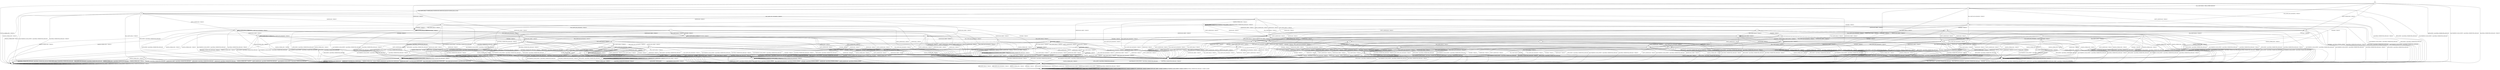 digraph g {

	s0 [shape="circle" label="s0"];
	s1 [shape="circle" label="s1"];
	s2 [shape="circle" label="s2"];
	s3 [shape="circle" label="s3"];
	s4 [shape="circle" label="s4"];
	s5 [shape="circle" label="s5"];
	s6 [shape="circle" label="s6"];
	s7 [shape="circle" label="s7"];
	s8 [shape="circle" label="s8"];
	s9 [shape="circle" label="s9"];
	s10 [shape="circle" label="s10"];
	s11 [shape="circle" label="s11"];
	s12 [shape="circle" label="s12"];
	s13 [shape="circle" label="s13"];
	s14 [shape="circle" label="s14"];
	s15 [shape="circle" label="s15"];
	s16 [shape="circle" label="s16"];
	s17 [shape="circle" label="s17"];
	s18 [shape="circle" label="s18"];
	s19 [shape="circle" label="s19"];
	s20 [shape="circle" label="s20"];
	s21 [shape="circle" label="s21"];
	s22 [shape="circle" label="s22"];
	s23 [shape="circle" label="s23"];
	s24 [shape="circle" label="s24"];
	s25 [shape="circle" label="s25"];
	s26 [shape="circle" label="s26"];
	s27 [shape="circle" label="s27"];
	s28 [shape="circle" label="s28"];
	s29 [shape="circle" label="s29"];
	s30 [shape="circle" label="s30"];
	s31 [shape="circle" label="s31"];
	s32 [shape="circle" label="s32"];
	s33 [shape="circle" label="s33"];
	s34 [shape="circle" label="s34"];
	s35 [shape="circle" label="s35"];
	s36 [shape="circle" label="s36"];
	s37 [shape="circle" label="s37"];
	s38 [shape="circle" label="s38"];
	s39 [shape="circle" label="s39"];
	s40 [shape="circle" label="s40"];
	s41 [shape="circle" label="s41"];
	s42 [shape="circle" label="s42"];
	s43 [shape="circle" label="s43"];
	s44 [shape="circle" label="s44"];
	s45 [shape="circle" label="s45"];
	s46 [shape="circle" label="s46"];
	s47 [shape="circle" label="s47"];
	s48 [shape="circle" label="s48"];
	s49 [shape="circle" label="s49"];
	s50 [shape="circle" label="s50"];
	s51 [shape="circle" label="s51"];
	s52 [shape="circle" label="s52"];
	s53 [shape="circle" label="s53"];
	s0 -> s3 [label="RSA_CLIENT_HELLO / HELLO_VERIFY_REQUEST"];
	s0 -> s1 [label="RSA_CLIENT_KEY_EXCHANGE / TIMEOUT"];
	s0 -> s9 [label="CHANGE_CIPHER_SPEC / TIMEOUT"];
	s0 -> s7 [label="FINISHED / TIMEOUT"];
	s0 -> s5 [label="APPLICATION / Alert(FATAL,UNEXPECTED_MESSAGE)"];
	s0 -> s8 [label="CERTIFICATE / TIMEOUT"];
	s0 -> s4 [label="EMPTY_CERTIFICATE / TIMEOUT"];
	s0 -> s7 [label="CERTIFICATE_VERIFY / TIMEOUT"];
	s0 -> s5 [label="Alert(WARNING,CLOSE_NOTIFY) / Alert(FATAL,UNEXPECTED_MESSAGE)"];
	s0 -> s5 [label="Alert(FATAL,UNEXPECTED_MESSAGE) / TIMEOUT"];
	s1 -> s25 [label="RSA_CLIENT_HELLO / TIMEOUT"];
	s1 -> s7 [label="RSA_CLIENT_KEY_EXCHANGE / TIMEOUT"];
	s1 -> s2 [label="CHANGE_CIPHER_SPEC / TIMEOUT"];
	s1 -> s41 [label="FINISHED / TIMEOUT"];
	s1 -> s5 [label="APPLICATION / Alert(FATAL,UNEXPECTED_MESSAGE)"];
	s1 -> s24 [label="CERTIFICATE / TIMEOUT"];
	s1 -> s24 [label="EMPTY_CERTIFICATE / TIMEOUT"];
	s1 -> s42 [label="CERTIFICATE_VERIFY / TIMEOUT"];
	s1 -> s5 [label="Alert(WARNING,CLOSE_NOTIFY) / Alert(FATAL,UNEXPECTED_MESSAGE)"];
	s1 -> s5 [label="Alert(FATAL,UNEXPECTED_MESSAGE) / TIMEOUT"];
	s2 -> s5 [label="RSA_CLIENT_HELLO / Alert(FATAL,UNEXPECTED_MESSAGE)"];
	s2 -> s5 [label="RSA_CLIENT_KEY_EXCHANGE / Alert(FATAL,UNEXPECTED_MESSAGE)"];
	s2 -> s9 [label="CHANGE_CIPHER_SPEC / TIMEOUT"];
	s2 -> s5 [label="FINISHED / Alert(FATAL,UNEXPECTED_MESSAGE)"];
	s2 -> s2 [label="APPLICATION / TIMEOUT"];
	s2 -> s5 [label="CERTIFICATE / Alert(FATAL,UNEXPECTED_MESSAGE)"];
	s2 -> s5 [label="EMPTY_CERTIFICATE / Alert(FATAL,UNEXPECTED_MESSAGE)"];
	s2 -> s5 [label="CERTIFICATE_VERIFY / Alert(FATAL,UNEXPECTED_MESSAGE)"];
	s2 -> s2 [label="Alert(WARNING,CLOSE_NOTIFY) / TIMEOUT"];
	s2 -> s2 [label="Alert(FATAL,UNEXPECTED_MESSAGE) / TIMEOUT"];
	s3 -> s10 [label="RSA_CLIENT_HELLO / SERVER_HELLO,CERTIFICATE,CERTIFICATE_REQUEST,SERVER_HELLO_DONE"];
	s3 -> s1 [label="RSA_CLIENT_KEY_EXCHANGE / TIMEOUT"];
	s3 -> s9 [label="CHANGE_CIPHER_SPEC / TIMEOUT"];
	s3 -> s7 [label="FINISHED / TIMEOUT"];
	s3 -> s5 [label="APPLICATION / Alert(FATAL,UNEXPECTED_MESSAGE)"];
	s3 -> s8 [label="CERTIFICATE / TIMEOUT"];
	s3 -> s4 [label="EMPTY_CERTIFICATE / TIMEOUT"];
	s3 -> s7 [label="CERTIFICATE_VERIFY / TIMEOUT"];
	s3 -> s5 [label="Alert(WARNING,CLOSE_NOTIFY) / Alert(FATAL,UNEXPECTED_MESSAGE)"];
	s3 -> s5 [label="Alert(FATAL,UNEXPECTED_MESSAGE) / TIMEOUT"];
	s4 -> s51 [label="RSA_CLIENT_HELLO / TIMEOUT"];
	s4 -> s24 [label="RSA_CLIENT_KEY_EXCHANGE / TIMEOUT"];
	s4 -> s2 [label="CHANGE_CIPHER_SPEC / TIMEOUT"];
	s4 -> s33 [label="FINISHED / TIMEOUT"];
	s4 -> s5 [label="APPLICATION / Alert(FATAL,UNEXPECTED_MESSAGE)"];
	s4 -> s7 [label="CERTIFICATE / TIMEOUT"];
	s4 -> s7 [label="EMPTY_CERTIFICATE / TIMEOUT"];
	s4 -> s27 [label="CERTIFICATE_VERIFY / TIMEOUT"];
	s4 -> s5 [label="Alert(WARNING,CLOSE_NOTIFY) / Alert(FATAL,UNEXPECTED_MESSAGE)"];
	s4 -> s5 [label="Alert(FATAL,UNEXPECTED_MESSAGE) / TIMEOUT"];
	s5 -> s6 [label="RSA_CLIENT_HELLO / TIMEOUT"];
	s5 -> s6 [label="RSA_CLIENT_KEY_EXCHANGE / TIMEOUT"];
	s5 -> s6 [label="CHANGE_CIPHER_SPEC / TIMEOUT"];
	s5 -> s6 [label="FINISHED / TIMEOUT"];
	s5 -> s6 [label="APPLICATION / TIMEOUT"];
	s5 -> s6 [label="CERTIFICATE / TIMEOUT"];
	s5 -> s6 [label="EMPTY_CERTIFICATE / TIMEOUT"];
	s5 -> s6 [label="CERTIFICATE_VERIFY / TIMEOUT"];
	s5 -> s6 [label="Alert(WARNING,CLOSE_NOTIFY) / TIMEOUT"];
	s5 -> s6 [label="Alert(FATAL,UNEXPECTED_MESSAGE) / TIMEOUT"];
	s6 -> s6 [label="RSA_CLIENT_HELLO / SOCKET_CLOSED"];
	s6 -> s6 [label="RSA_CLIENT_KEY_EXCHANGE / SOCKET_CLOSED"];
	s6 -> s6 [label="CHANGE_CIPHER_SPEC / SOCKET_CLOSED"];
	s6 -> s6 [label="FINISHED / SOCKET_CLOSED"];
	s6 -> s6 [label="APPLICATION / SOCKET_CLOSED"];
	s6 -> s6 [label="CERTIFICATE / SOCKET_CLOSED"];
	s6 -> s6 [label="EMPTY_CERTIFICATE / SOCKET_CLOSED"];
	s6 -> s6 [label="CERTIFICATE_VERIFY / SOCKET_CLOSED"];
	s6 -> s6 [label="Alert(WARNING,CLOSE_NOTIFY) / SOCKET_CLOSED"];
	s6 -> s6 [label="Alert(FATAL,UNEXPECTED_MESSAGE) / SOCKET_CLOSED"];
	s7 -> s7 [label="RSA_CLIENT_HELLO / TIMEOUT"];
	s7 -> s7 [label="RSA_CLIENT_KEY_EXCHANGE / TIMEOUT"];
	s7 -> s9 [label="CHANGE_CIPHER_SPEC / TIMEOUT"];
	s7 -> s7 [label="FINISHED / TIMEOUT"];
	s7 -> s5 [label="APPLICATION / Alert(FATAL,UNEXPECTED_MESSAGE)"];
	s7 -> s7 [label="CERTIFICATE / TIMEOUT"];
	s7 -> s7 [label="EMPTY_CERTIFICATE / TIMEOUT"];
	s7 -> s7 [label="CERTIFICATE_VERIFY / TIMEOUT"];
	s7 -> s5 [label="Alert(WARNING,CLOSE_NOTIFY) / Alert(FATAL,UNEXPECTED_MESSAGE)"];
	s7 -> s5 [label="Alert(FATAL,UNEXPECTED_MESSAGE) / TIMEOUT"];
	s8 -> s8 [label="RSA_CLIENT_HELLO / TIMEOUT"];
	s8 -> s23 [label="RSA_CLIENT_KEY_EXCHANGE / TIMEOUT"];
	s8 -> s9 [label="CHANGE_CIPHER_SPEC / TIMEOUT"];
	s8 -> s8 [label="FINISHED / TIMEOUT"];
	s8 -> s5 [label="APPLICATION / Alert(FATAL,UNEXPECTED_MESSAGE)"];
	s8 -> s7 [label="CERTIFICATE / TIMEOUT"];
	s8 -> s7 [label="EMPTY_CERTIFICATE / TIMEOUT"];
	s8 -> s27 [label="CERTIFICATE_VERIFY / TIMEOUT"];
	s8 -> s5 [label="Alert(WARNING,CLOSE_NOTIFY) / Alert(FATAL,UNEXPECTED_MESSAGE)"];
	s8 -> s5 [label="Alert(FATAL,UNEXPECTED_MESSAGE) / TIMEOUT"];
	s9 -> s9 [label="RSA_CLIENT_HELLO / TIMEOUT"];
	s9 -> s9 [label="RSA_CLIENT_KEY_EXCHANGE / TIMEOUT"];
	s9 -> s9 [label="CHANGE_CIPHER_SPEC / TIMEOUT"];
	s9 -> s9 [label="FINISHED / TIMEOUT"];
	s9 -> s9 [label="APPLICATION / TIMEOUT"];
	s9 -> s9 [label="CERTIFICATE / TIMEOUT"];
	s9 -> s9 [label="EMPTY_CERTIFICATE / TIMEOUT"];
	s9 -> s9 [label="CERTIFICATE_VERIFY / TIMEOUT"];
	s9 -> s9 [label="Alert(WARNING,CLOSE_NOTIFY) / TIMEOUT"];
	s9 -> s9 [label="Alert(FATAL,UNEXPECTED_MESSAGE) / TIMEOUT"];
	s10 -> s26 [label="RSA_CLIENT_HELLO / TIMEOUT"];
	s10 -> s12 [label="RSA_CLIENT_KEY_EXCHANGE / TIMEOUT"];
	s10 -> s9 [label="CHANGE_CIPHER_SPEC / TIMEOUT"];
	s10 -> s7 [label="FINISHED / TIMEOUT"];
	s10 -> s5 [label="APPLICATION / Alert(FATAL,UNEXPECTED_MESSAGE)"];
	s10 -> s17 [label="CERTIFICATE / TIMEOUT"];
	s10 -> s11 [label="EMPTY_CERTIFICATE / TIMEOUT"];
	s10 -> s7 [label="CERTIFICATE_VERIFY / TIMEOUT"];
	s10 -> s5 [label="Alert(WARNING,CLOSE_NOTIFY) / Alert(FATAL,UNEXPECTED_MESSAGE)"];
	s10 -> s5 [label="Alert(FATAL,UNEXPECTED_MESSAGE) / TIMEOUT"];
	s11 -> s11 [label="RSA_CLIENT_HELLO / TIMEOUT"];
	s11 -> s11 [label="RSA_CLIENT_KEY_EXCHANGE / TIMEOUT"];
	s11 -> s13 [label="CHANGE_CIPHER_SPEC / TIMEOUT"];
	s11 -> s35 [label="FINISHED / TIMEOUT"];
	s11 -> s5 [label="APPLICATION / Alert(FATAL,UNEXPECTED_MESSAGE)"];
	s11 -> s7 [label="CERTIFICATE / TIMEOUT"];
	s11 -> s7 [label="EMPTY_CERTIFICATE / TIMEOUT"];
	s11 -> s38 [label="CERTIFICATE_VERIFY / TIMEOUT"];
	s11 -> s5 [label="Alert(WARNING,CLOSE_NOTIFY) / Alert(FATAL,UNEXPECTED_MESSAGE)"];
	s11 -> s5 [label="Alert(FATAL,UNEXPECTED_MESSAGE) / TIMEOUT"];
	s12 -> s25 [label="RSA_CLIENT_HELLO / TIMEOUT"];
	s12 -> s7 [label="RSA_CLIENT_KEY_EXCHANGE / TIMEOUT"];
	s12 -> s16 [label="CHANGE_CIPHER_SPEC / TIMEOUT"];
	s12 -> s41 [label="FINISHED / TIMEOUT"];
	s12 -> s5 [label="APPLICATION / Alert(FATAL,UNEXPECTED_MESSAGE)"];
	s12 -> s24 [label="CERTIFICATE / TIMEOUT"];
	s12 -> s24 [label="EMPTY_CERTIFICATE / TIMEOUT"];
	s12 -> s14 [label="CERTIFICATE_VERIFY / TIMEOUT"];
	s12 -> s5 [label="Alert(WARNING,CLOSE_NOTIFY) / Alert(FATAL,UNEXPECTED_MESSAGE)"];
	s12 -> s5 [label="Alert(FATAL,UNEXPECTED_MESSAGE) / TIMEOUT"];
	s13 -> s5 [label="RSA_CLIENT_HELLO / Alert(FATAL,BAD_CERTIFICATE)"];
	s13 -> s5 [label="RSA_CLIENT_KEY_EXCHANGE / Alert(FATAL,BAD_CERTIFICATE)"];
	s13 -> s9 [label="CHANGE_CIPHER_SPEC / TIMEOUT"];
	s13 -> s5 [label="FINISHED / Alert(FATAL,BAD_CERTIFICATE)"];
	s13 -> s13 [label="APPLICATION / TIMEOUT"];
	s13 -> s5 [label="CERTIFICATE / Alert(FATAL,BAD_CERTIFICATE)"];
	s13 -> s5 [label="EMPTY_CERTIFICATE / Alert(FATAL,BAD_CERTIFICATE)"];
	s13 -> s5 [label="CERTIFICATE_VERIFY / Alert(FATAL,BAD_CERTIFICATE)"];
	s13 -> s13 [label="Alert(WARNING,CLOSE_NOTIFY) / TIMEOUT"];
	s13 -> s13 [label="Alert(FATAL,UNEXPECTED_MESSAGE) / TIMEOUT"];
	s14 -> s34 [label="RSA_CLIENT_HELLO / TIMEOUT"];
	s14 -> s7 [label="RSA_CLIENT_KEY_EXCHANGE / TIMEOUT"];
	s14 -> s15 [label="CHANGE_CIPHER_SPEC / TIMEOUT"];
	s14 -> s14 [label="FINISHED / TIMEOUT"];
	s14 -> s5 [label="APPLICATION / Alert(FATAL,UNEXPECTED_MESSAGE)"];
	s14 -> s36 [label="CERTIFICATE / TIMEOUT"];
	s14 -> s36 [label="EMPTY_CERTIFICATE / TIMEOUT"];
	s14 -> s7 [label="CERTIFICATE_VERIFY / TIMEOUT"];
	s14 -> s5 [label="Alert(WARNING,CLOSE_NOTIFY) / Alert(FATAL,UNEXPECTED_MESSAGE)"];
	s14 -> s5 [label="Alert(FATAL,UNEXPECTED_MESSAGE) / TIMEOUT"];
	s15 -> s5 [label="RSA_CLIENT_HELLO / Alert(FATAL,INTERNAL_ERROR)"];
	s15 -> s5 [label="RSA_CLIENT_KEY_EXCHANGE / Alert(FATAL,INTERNAL_ERROR)"];
	s15 -> s9 [label="CHANGE_CIPHER_SPEC / TIMEOUT"];
	s15 -> s5 [label="FINISHED / Alert(FATAL,INTERNAL_ERROR)"];
	s15 -> s15 [label="APPLICATION / TIMEOUT"];
	s15 -> s5 [label="CERTIFICATE / Alert(FATAL,INTERNAL_ERROR)"];
	s15 -> s5 [label="EMPTY_CERTIFICATE / Alert(FATAL,INTERNAL_ERROR)"];
	s15 -> s5 [label="CERTIFICATE_VERIFY / Alert(FATAL,INTERNAL_ERROR)"];
	s15 -> s15 [label="Alert(WARNING,CLOSE_NOTIFY) / TIMEOUT"];
	s15 -> s15 [label="Alert(FATAL,UNEXPECTED_MESSAGE) / TIMEOUT"];
	s16 -> s25 [label="RSA_CLIENT_HELLO / TIMEOUT"];
	s16 -> s7 [label="RSA_CLIENT_KEY_EXCHANGE / TIMEOUT"];
	s16 -> s9 [label="CHANGE_CIPHER_SPEC / TIMEOUT"];
	s16 -> s5 [label="FINISHED / Alert(FATAL,INTERNAL_ERROR)"];
	s16 -> s16 [label="APPLICATION / TIMEOUT"];
	s16 -> s24 [label="CERTIFICATE / TIMEOUT"];
	s16 -> s24 [label="EMPTY_CERTIFICATE / TIMEOUT"];
	s16 -> s42 [label="CERTIFICATE_VERIFY / TIMEOUT"];
	s16 -> s16 [label="Alert(WARNING,CLOSE_NOTIFY) / TIMEOUT"];
	s16 -> s16 [label="Alert(FATAL,UNEXPECTED_MESSAGE) / TIMEOUT"];
	s17 -> s8 [label="RSA_CLIENT_HELLO / TIMEOUT"];
	s17 -> s18 [label="RSA_CLIENT_KEY_EXCHANGE / TIMEOUT"];
	s17 -> s9 [label="CHANGE_CIPHER_SPEC / TIMEOUT"];
	s17 -> s8 [label="FINISHED / TIMEOUT"];
	s17 -> s5 [label="APPLICATION / Alert(FATAL,UNEXPECTED_MESSAGE)"];
	s17 -> s7 [label="CERTIFICATE / TIMEOUT"];
	s17 -> s7 [label="EMPTY_CERTIFICATE / TIMEOUT"];
	s17 -> s27 [label="CERTIFICATE_VERIFY / TIMEOUT"];
	s17 -> s5 [label="Alert(WARNING,CLOSE_NOTIFY) / Alert(FATAL,UNEXPECTED_MESSAGE)"];
	s17 -> s5 [label="Alert(FATAL,UNEXPECTED_MESSAGE) / TIMEOUT"];
	s18 -> s23 [label="RSA_CLIENT_HELLO / TIMEOUT"];
	s18 -> s7 [label="RSA_CLIENT_KEY_EXCHANGE / TIMEOUT"];
	s18 -> s9 [label="CHANGE_CIPHER_SPEC / TIMEOUT"];
	s18 -> s23 [label="FINISHED / TIMEOUT"];
	s18 -> s5 [label="APPLICATION / Alert(FATAL,UNEXPECTED_MESSAGE)"];
	s18 -> s7 [label="CERTIFICATE / TIMEOUT"];
	s18 -> s7 [label="EMPTY_CERTIFICATE / TIMEOUT"];
	s18 -> s19 [label="CERTIFICATE_VERIFY / TIMEOUT"];
	s18 -> s5 [label="Alert(WARNING,CLOSE_NOTIFY) / Alert(FATAL,UNEXPECTED_MESSAGE)"];
	s18 -> s5 [label="Alert(FATAL,UNEXPECTED_MESSAGE) / TIMEOUT"];
	s19 -> s22 [label="RSA_CLIENT_HELLO / TIMEOUT"];
	s19 -> s7 [label="RSA_CLIENT_KEY_EXCHANGE / TIMEOUT"];
	s19 -> s20 [label="CHANGE_CIPHER_SPEC / TIMEOUT"];
	s19 -> s39 [label="FINISHED / TIMEOUT"];
	s19 -> s5 [label="APPLICATION / Alert(FATAL,UNEXPECTED_MESSAGE)"];
	s19 -> s7 [label="CERTIFICATE / TIMEOUT"];
	s19 -> s7 [label="EMPTY_CERTIFICATE / TIMEOUT"];
	s19 -> s7 [label="CERTIFICATE_VERIFY / TIMEOUT"];
	s19 -> s5 [label="Alert(WARNING,CLOSE_NOTIFY) / Alert(FATAL,UNEXPECTED_MESSAGE)"];
	s19 -> s5 [label="Alert(FATAL,UNEXPECTED_MESSAGE) / TIMEOUT"];
	s20 -> s7 [label="RSA_CLIENT_HELLO / TIMEOUT"];
	s20 -> s7 [label="RSA_CLIENT_KEY_EXCHANGE / TIMEOUT"];
	s20 -> s9 [label="CHANGE_CIPHER_SPEC / TIMEOUT"];
	s20 -> s21 [label="FINISHED / CHANGE_CIPHER_SPEC,FINISHED,CHANGE_CIPHER_SPEC,FINISHED"];
	s20 -> s20 [label="APPLICATION / TIMEOUT"];
	s20 -> s7 [label="CERTIFICATE / TIMEOUT"];
	s20 -> s7 [label="EMPTY_CERTIFICATE / TIMEOUT"];
	s20 -> s7 [label="CERTIFICATE_VERIFY / TIMEOUT"];
	s20 -> s20 [label="Alert(WARNING,CLOSE_NOTIFY) / TIMEOUT"];
	s20 -> s20 [label="Alert(FATAL,UNEXPECTED_MESSAGE) / TIMEOUT"];
	s21 -> s21 [label="RSA_CLIENT_HELLO / TIMEOUT"];
	s21 -> s21 [label="RSA_CLIENT_KEY_EXCHANGE / TIMEOUT"];
	s21 -> s9 [label="CHANGE_CIPHER_SPEC / TIMEOUT"];
	s21 -> s21 [label="FINISHED / TIMEOUT"];
	s21 -> s5 [label="APPLICATION / APPLICATION"];
	s21 -> s21 [label="CERTIFICATE / TIMEOUT"];
	s21 -> s21 [label="EMPTY_CERTIFICATE / TIMEOUT"];
	s21 -> s21 [label="CERTIFICATE_VERIFY / TIMEOUT"];
	s21 -> s5 [label="Alert(WARNING,CLOSE_NOTIFY) / TIMEOUT"];
	s21 -> s5 [label="Alert(FATAL,UNEXPECTED_MESSAGE) / TIMEOUT"];
	s22 -> s7 [label="RSA_CLIENT_HELLO / TIMEOUT"];
	s22 -> s7 [label="RSA_CLIENT_KEY_EXCHANGE / TIMEOUT"];
	s22 -> s2 [label="CHANGE_CIPHER_SPEC / TIMEOUT"];
	s22 -> s32 [label="FINISHED / TIMEOUT"];
	s22 -> s5 [label="APPLICATION / Alert(FATAL,UNEXPECTED_MESSAGE)"];
	s22 -> s7 [label="CERTIFICATE / TIMEOUT"];
	s22 -> s7 [label="EMPTY_CERTIFICATE / TIMEOUT"];
	s22 -> s7 [label="CERTIFICATE_VERIFY / TIMEOUT"];
	s22 -> s5 [label="Alert(WARNING,CLOSE_NOTIFY) / Alert(FATAL,UNEXPECTED_MESSAGE)"];
	s22 -> s5 [label="Alert(FATAL,UNEXPECTED_MESSAGE) / TIMEOUT"];
	s23 -> s23 [label="RSA_CLIENT_HELLO / TIMEOUT"];
	s23 -> s7 [label="RSA_CLIENT_KEY_EXCHANGE / TIMEOUT"];
	s23 -> s9 [label="CHANGE_CIPHER_SPEC / TIMEOUT"];
	s23 -> s23 [label="FINISHED / TIMEOUT"];
	s23 -> s5 [label="APPLICATION / Alert(FATAL,UNEXPECTED_MESSAGE)"];
	s23 -> s7 [label="CERTIFICATE / TIMEOUT"];
	s23 -> s7 [label="EMPTY_CERTIFICATE / TIMEOUT"];
	s23 -> s28 [label="CERTIFICATE_VERIFY / TIMEOUT"];
	s23 -> s5 [label="Alert(WARNING,CLOSE_NOTIFY) / Alert(FATAL,UNEXPECTED_MESSAGE)"];
	s23 -> s5 [label="Alert(FATAL,UNEXPECTED_MESSAGE) / TIMEOUT"];
	s24 -> s29 [label="RSA_CLIENT_HELLO / TIMEOUT"];
	s24 -> s7 [label="RSA_CLIENT_KEY_EXCHANGE / TIMEOUT"];
	s24 -> s2 [label="CHANGE_CIPHER_SPEC / TIMEOUT"];
	s24 -> s45 [label="FINISHED / TIMEOUT"];
	s24 -> s5 [label="APPLICATION / Alert(FATAL,UNEXPECTED_MESSAGE)"];
	s24 -> s7 [label="CERTIFICATE / TIMEOUT"];
	s24 -> s7 [label="EMPTY_CERTIFICATE / TIMEOUT"];
	s24 -> s28 [label="CERTIFICATE_VERIFY / TIMEOUT"];
	s24 -> s5 [label="Alert(WARNING,CLOSE_NOTIFY) / Alert(FATAL,UNEXPECTED_MESSAGE)"];
	s24 -> s5 [label="Alert(FATAL,UNEXPECTED_MESSAGE) / TIMEOUT"];
	s25 -> s7 [label="RSA_CLIENT_HELLO / TIMEOUT"];
	s25 -> s7 [label="RSA_CLIENT_KEY_EXCHANGE / TIMEOUT"];
	s25 -> s2 [label="CHANGE_CIPHER_SPEC / TIMEOUT"];
	s25 -> s30 [label="FINISHED / TIMEOUT"];
	s25 -> s5 [label="APPLICATION / Alert(FATAL,UNEXPECTED_MESSAGE)"];
	s25 -> s29 [label="CERTIFICATE / TIMEOUT"];
	s25 -> s29 [label="EMPTY_CERTIFICATE / TIMEOUT"];
	s25 -> s25 [label="CERTIFICATE_VERIFY / TIMEOUT"];
	s25 -> s5 [label="Alert(WARNING,CLOSE_NOTIFY) / Alert(FATAL,UNEXPECTED_MESSAGE)"];
	s25 -> s5 [label="Alert(FATAL,UNEXPECTED_MESSAGE) / TIMEOUT"];
	s26 -> s5 [label="RSA_CLIENT_HELLO / Alert(FATAL,UNEXPECTED_MESSAGE)"];
	s26 -> s5 [label="RSA_CLIENT_KEY_EXCHANGE / Alert(FATAL,UNEXPECTED_MESSAGE)"];
	s26 -> s5 [label="CHANGE_CIPHER_SPEC / Alert(FATAL,UNEXPECTED_MESSAGE)"];
	s26 -> s5 [label="FINISHED / Alert(FATAL,UNEXPECTED_MESSAGE)"];
	s26 -> s5 [label="APPLICATION / Alert(FATAL,UNEXPECTED_MESSAGE)"];
	s26 -> s5 [label="CERTIFICATE / Alert(FATAL,UNEXPECTED_MESSAGE)"];
	s26 -> s5 [label="EMPTY_CERTIFICATE / Alert(FATAL,UNEXPECTED_MESSAGE)"];
	s26 -> s5 [label="CERTIFICATE_VERIFY / Alert(FATAL,UNEXPECTED_MESSAGE)"];
	s26 -> s5 [label="Alert(WARNING,CLOSE_NOTIFY) / Alert(FATAL,UNEXPECTED_MESSAGE)"];
	s26 -> s5 [label="Alert(FATAL,UNEXPECTED_MESSAGE) / Alert(FATAL,UNEXPECTED_MESSAGE)"];
	s27 -> s40 [label="RSA_CLIENT_HELLO / TIMEOUT"];
	s27 -> s28 [label="RSA_CLIENT_KEY_EXCHANGE / TIMEOUT"];
	s27 -> s2 [label="CHANGE_CIPHER_SPEC / TIMEOUT"];
	s27 -> s43 [label="FINISHED / TIMEOUT"];
	s27 -> s5 [label="APPLICATION / Alert(FATAL,UNEXPECTED_MESSAGE)"];
	s27 -> s7 [label="CERTIFICATE / TIMEOUT"];
	s27 -> s7 [label="EMPTY_CERTIFICATE / TIMEOUT"];
	s27 -> s7 [label="CERTIFICATE_VERIFY / TIMEOUT"];
	s27 -> s5 [label="Alert(WARNING,CLOSE_NOTIFY) / Alert(FATAL,UNEXPECTED_MESSAGE)"];
	s27 -> s5 [label="Alert(FATAL,UNEXPECTED_MESSAGE) / TIMEOUT"];
	s28 -> s22 [label="RSA_CLIENT_HELLO / TIMEOUT"];
	s28 -> s7 [label="RSA_CLIENT_KEY_EXCHANGE / TIMEOUT"];
	s28 -> s2 [label="CHANGE_CIPHER_SPEC / TIMEOUT"];
	s28 -> s39 [label="FINISHED / TIMEOUT"];
	s28 -> s5 [label="APPLICATION / Alert(FATAL,UNEXPECTED_MESSAGE)"];
	s28 -> s7 [label="CERTIFICATE / TIMEOUT"];
	s28 -> s7 [label="EMPTY_CERTIFICATE / TIMEOUT"];
	s28 -> s7 [label="CERTIFICATE_VERIFY / TIMEOUT"];
	s28 -> s5 [label="Alert(WARNING,CLOSE_NOTIFY) / Alert(FATAL,UNEXPECTED_MESSAGE)"];
	s28 -> s5 [label="Alert(FATAL,UNEXPECTED_MESSAGE) / TIMEOUT"];
	s29 -> s7 [label="RSA_CLIENT_HELLO / TIMEOUT"];
	s29 -> s7 [label="RSA_CLIENT_KEY_EXCHANGE / TIMEOUT"];
	s29 -> s2 [label="CHANGE_CIPHER_SPEC / TIMEOUT"];
	s29 -> s31 [label="FINISHED / TIMEOUT"];
	s29 -> s5 [label="APPLICATION / Alert(FATAL,UNEXPECTED_MESSAGE)"];
	s29 -> s7 [label="CERTIFICATE / TIMEOUT"];
	s29 -> s7 [label="EMPTY_CERTIFICATE / TIMEOUT"];
	s29 -> s22 [label="CERTIFICATE_VERIFY / TIMEOUT"];
	s29 -> s5 [label="Alert(WARNING,CLOSE_NOTIFY) / Alert(FATAL,UNEXPECTED_MESSAGE)"];
	s29 -> s5 [label="Alert(FATAL,UNEXPECTED_MESSAGE) / TIMEOUT"];
	s30 -> s7 [label="RSA_CLIENT_HELLO / TIMEOUT"];
	s30 -> s7 [label="RSA_CLIENT_KEY_EXCHANGE / TIMEOUT"];
	s30 -> s2 [label="CHANGE_CIPHER_SPEC / TIMEOUT"];
	s30 -> s7 [label="FINISHED / TIMEOUT"];
	s30 -> s5 [label="APPLICATION / Alert(FATAL,UNEXPECTED_MESSAGE)"];
	s30 -> s31 [label="CERTIFICATE / TIMEOUT"];
	s30 -> s31 [label="EMPTY_CERTIFICATE / TIMEOUT"];
	s30 -> s30 [label="CERTIFICATE_VERIFY / TIMEOUT"];
	s30 -> s5 [label="Alert(WARNING,CLOSE_NOTIFY) / Alert(FATAL,UNEXPECTED_MESSAGE)"];
	s30 -> s5 [label="Alert(FATAL,UNEXPECTED_MESSAGE) / TIMEOUT"];
	s31 -> s7 [label="RSA_CLIENT_HELLO / TIMEOUT"];
	s31 -> s7 [label="RSA_CLIENT_KEY_EXCHANGE / TIMEOUT"];
	s31 -> s2 [label="CHANGE_CIPHER_SPEC / TIMEOUT"];
	s31 -> s7 [label="FINISHED / TIMEOUT"];
	s31 -> s5 [label="APPLICATION / Alert(FATAL,UNEXPECTED_MESSAGE)"];
	s31 -> s7 [label="CERTIFICATE / TIMEOUT"];
	s31 -> s7 [label="EMPTY_CERTIFICATE / TIMEOUT"];
	s31 -> s32 [label="CERTIFICATE_VERIFY / TIMEOUT"];
	s31 -> s5 [label="Alert(WARNING,CLOSE_NOTIFY) / Alert(FATAL,UNEXPECTED_MESSAGE)"];
	s31 -> s5 [label="Alert(FATAL,UNEXPECTED_MESSAGE) / TIMEOUT"];
	s32 -> s7 [label="RSA_CLIENT_HELLO / TIMEOUT"];
	s32 -> s7 [label="RSA_CLIENT_KEY_EXCHANGE / TIMEOUT"];
	s32 -> s2 [label="CHANGE_CIPHER_SPEC / TIMEOUT"];
	s32 -> s7 [label="FINISHED / TIMEOUT"];
	s32 -> s5 [label="APPLICATION / Alert(FATAL,UNEXPECTED_MESSAGE)"];
	s32 -> s7 [label="CERTIFICATE / TIMEOUT"];
	s32 -> s7 [label="EMPTY_CERTIFICATE / TIMEOUT"];
	s32 -> s7 [label="CERTIFICATE_VERIFY / TIMEOUT"];
	s32 -> s5 [label="Alert(WARNING,CLOSE_NOTIFY) / Alert(FATAL,UNEXPECTED_MESSAGE)"];
	s32 -> s5 [label="Alert(FATAL,UNEXPECTED_MESSAGE) / TIMEOUT"];
	s33 -> s49 [label="RSA_CLIENT_HELLO / TIMEOUT"];
	s33 -> s45 [label="RSA_CLIENT_KEY_EXCHANGE / TIMEOUT"];
	s33 -> s2 [label="CHANGE_CIPHER_SPEC / TIMEOUT"];
	s33 -> s7 [label="FINISHED / TIMEOUT"];
	s33 -> s5 [label="APPLICATION / Alert(FATAL,UNEXPECTED_MESSAGE)"];
	s33 -> s7 [label="CERTIFICATE / TIMEOUT"];
	s33 -> s7 [label="EMPTY_CERTIFICATE / TIMEOUT"];
	s33 -> s43 [label="CERTIFICATE_VERIFY / TIMEOUT"];
	s33 -> s5 [label="Alert(WARNING,CLOSE_NOTIFY) / Alert(FATAL,UNEXPECTED_MESSAGE)"];
	s33 -> s5 [label="Alert(FATAL,UNEXPECTED_MESSAGE) / TIMEOUT"];
	s34 -> s7 [label="RSA_CLIENT_HELLO / TIMEOUT"];
	s34 -> s7 [label="RSA_CLIENT_KEY_EXCHANGE / TIMEOUT"];
	s34 -> s15 [label="CHANGE_CIPHER_SPEC / TIMEOUT"];
	s34 -> s34 [label="FINISHED / TIMEOUT"];
	s34 -> s5 [label="APPLICATION / Alert(FATAL,UNEXPECTED_MESSAGE)"];
	s34 -> s37 [label="CERTIFICATE / TIMEOUT"];
	s34 -> s37 [label="EMPTY_CERTIFICATE / TIMEOUT"];
	s34 -> s7 [label="CERTIFICATE_VERIFY / TIMEOUT"];
	s34 -> s5 [label="Alert(WARNING,CLOSE_NOTIFY) / Alert(FATAL,UNEXPECTED_MESSAGE)"];
	s34 -> s5 [label="Alert(FATAL,UNEXPECTED_MESSAGE) / TIMEOUT"];
	s35 -> s46 [label="RSA_CLIENT_HELLO / TIMEOUT"];
	s35 -> s47 [label="RSA_CLIENT_KEY_EXCHANGE / TIMEOUT"];
	s35 -> s13 [label="CHANGE_CIPHER_SPEC / TIMEOUT"];
	s35 -> s7 [label="FINISHED / TIMEOUT"];
	s35 -> s5 [label="APPLICATION / Alert(FATAL,UNEXPECTED_MESSAGE)"];
	s35 -> s7 [label="CERTIFICATE / TIMEOUT"];
	s35 -> s7 [label="EMPTY_CERTIFICATE / TIMEOUT"];
	s35 -> s52 [label="CERTIFICATE_VERIFY / TIMEOUT"];
	s35 -> s5 [label="Alert(WARNING,CLOSE_NOTIFY) / Alert(FATAL,UNEXPECTED_MESSAGE)"];
	s35 -> s5 [label="Alert(FATAL,UNEXPECTED_MESSAGE) / TIMEOUT"];
	s36 -> s37 [label="RSA_CLIENT_HELLO / TIMEOUT"];
	s36 -> s7 [label="RSA_CLIENT_KEY_EXCHANGE / TIMEOUT"];
	s36 -> s15 [label="CHANGE_CIPHER_SPEC / TIMEOUT"];
	s36 -> s36 [label="FINISHED / TIMEOUT"];
	s36 -> s5 [label="APPLICATION / Alert(FATAL,UNEXPECTED_MESSAGE)"];
	s36 -> s7 [label="CERTIFICATE / TIMEOUT"];
	s36 -> s7 [label="EMPTY_CERTIFICATE / TIMEOUT"];
	s36 -> s7 [label="CERTIFICATE_VERIFY / TIMEOUT"];
	s36 -> s5 [label="Alert(WARNING,CLOSE_NOTIFY) / Alert(FATAL,UNEXPECTED_MESSAGE)"];
	s36 -> s5 [label="Alert(FATAL,UNEXPECTED_MESSAGE) / TIMEOUT"];
	s37 -> s7 [label="RSA_CLIENT_HELLO / TIMEOUT"];
	s37 -> s7 [label="RSA_CLIENT_KEY_EXCHANGE / TIMEOUT"];
	s37 -> s15 [label="CHANGE_CIPHER_SPEC / TIMEOUT"];
	s37 -> s37 [label="FINISHED / TIMEOUT"];
	s37 -> s5 [label="APPLICATION / Alert(FATAL,UNEXPECTED_MESSAGE)"];
	s37 -> s7 [label="CERTIFICATE / TIMEOUT"];
	s37 -> s7 [label="EMPTY_CERTIFICATE / TIMEOUT"];
	s37 -> s7 [label="CERTIFICATE_VERIFY / TIMEOUT"];
	s37 -> s5 [label="Alert(WARNING,CLOSE_NOTIFY) / Alert(FATAL,UNEXPECTED_MESSAGE)"];
	s37 -> s5 [label="Alert(FATAL,UNEXPECTED_MESSAGE) / TIMEOUT"];
	s38 -> s38 [label="RSA_CLIENT_HELLO / TIMEOUT"];
	s38 -> s38 [label="RSA_CLIENT_KEY_EXCHANGE / TIMEOUT"];
	s38 -> s13 [label="CHANGE_CIPHER_SPEC / TIMEOUT"];
	s38 -> s52 [label="FINISHED / TIMEOUT"];
	s38 -> s5 [label="APPLICATION / Alert(FATAL,UNEXPECTED_MESSAGE)"];
	s38 -> s7 [label="CERTIFICATE / TIMEOUT"];
	s38 -> s7 [label="EMPTY_CERTIFICATE / TIMEOUT"];
	s38 -> s7 [label="CERTIFICATE_VERIFY / TIMEOUT"];
	s38 -> s5 [label="Alert(WARNING,CLOSE_NOTIFY) / Alert(FATAL,UNEXPECTED_MESSAGE)"];
	s38 -> s5 [label="Alert(FATAL,UNEXPECTED_MESSAGE) / TIMEOUT"];
	s39 -> s32 [label="RSA_CLIENT_HELLO / TIMEOUT"];
	s39 -> s7 [label="RSA_CLIENT_KEY_EXCHANGE / TIMEOUT"];
	s39 -> s2 [label="CHANGE_CIPHER_SPEC / TIMEOUT"];
	s39 -> s7 [label="FINISHED / TIMEOUT"];
	s39 -> s5 [label="APPLICATION / Alert(FATAL,UNEXPECTED_MESSAGE)"];
	s39 -> s7 [label="CERTIFICATE / TIMEOUT"];
	s39 -> s7 [label="EMPTY_CERTIFICATE / TIMEOUT"];
	s39 -> s7 [label="CERTIFICATE_VERIFY / TIMEOUT"];
	s39 -> s5 [label="Alert(WARNING,CLOSE_NOTIFY) / Alert(FATAL,UNEXPECTED_MESSAGE)"];
	s39 -> s5 [label="Alert(FATAL,UNEXPECTED_MESSAGE) / TIMEOUT"];
	s40 -> s7 [label="RSA_CLIENT_HELLO / TIMEOUT"];
	s40 -> s22 [label="RSA_CLIENT_KEY_EXCHANGE / TIMEOUT"];
	s40 -> s2 [label="CHANGE_CIPHER_SPEC / TIMEOUT"];
	s40 -> s44 [label="FINISHED / TIMEOUT"];
	s40 -> s5 [label="APPLICATION / Alert(FATAL,UNEXPECTED_MESSAGE)"];
	s40 -> s7 [label="CERTIFICATE / TIMEOUT"];
	s40 -> s7 [label="EMPTY_CERTIFICATE / TIMEOUT"];
	s40 -> s7 [label="CERTIFICATE_VERIFY / TIMEOUT"];
	s40 -> s5 [label="Alert(WARNING,CLOSE_NOTIFY) / Alert(FATAL,UNEXPECTED_MESSAGE)"];
	s40 -> s5 [label="Alert(FATAL,UNEXPECTED_MESSAGE) / TIMEOUT"];
	s41 -> s30 [label="RSA_CLIENT_HELLO / TIMEOUT"];
	s41 -> s7 [label="RSA_CLIENT_KEY_EXCHANGE / TIMEOUT"];
	s41 -> s2 [label="CHANGE_CIPHER_SPEC / TIMEOUT"];
	s41 -> s7 [label="FINISHED / TIMEOUT"];
	s41 -> s5 [label="APPLICATION / Alert(FATAL,UNEXPECTED_MESSAGE)"];
	s41 -> s45 [label="CERTIFICATE / TIMEOUT"];
	s41 -> s45 [label="EMPTY_CERTIFICATE / TIMEOUT"];
	s41 -> s50 [label="CERTIFICATE_VERIFY / TIMEOUT"];
	s41 -> s5 [label="Alert(WARNING,CLOSE_NOTIFY) / Alert(FATAL,UNEXPECTED_MESSAGE)"];
	s41 -> s5 [label="Alert(FATAL,UNEXPECTED_MESSAGE) / TIMEOUT"];
	s42 -> s25 [label="RSA_CLIENT_HELLO / TIMEOUT"];
	s42 -> s7 [label="RSA_CLIENT_KEY_EXCHANGE / TIMEOUT"];
	s42 -> s2 [label="CHANGE_CIPHER_SPEC / TIMEOUT"];
	s42 -> s50 [label="FINISHED / TIMEOUT"];
	s42 -> s5 [label="APPLICATION / Alert(FATAL,UNEXPECTED_MESSAGE)"];
	s42 -> s28 [label="CERTIFICATE / TIMEOUT"];
	s42 -> s28 [label="EMPTY_CERTIFICATE / TIMEOUT"];
	s42 -> s7 [label="CERTIFICATE_VERIFY / TIMEOUT"];
	s42 -> s5 [label="Alert(WARNING,CLOSE_NOTIFY) / Alert(FATAL,UNEXPECTED_MESSAGE)"];
	s42 -> s5 [label="Alert(FATAL,UNEXPECTED_MESSAGE) / TIMEOUT"];
	s43 -> s44 [label="RSA_CLIENT_HELLO / TIMEOUT"];
	s43 -> s39 [label="RSA_CLIENT_KEY_EXCHANGE / TIMEOUT"];
	s43 -> s2 [label="CHANGE_CIPHER_SPEC / TIMEOUT"];
	s43 -> s7 [label="FINISHED / TIMEOUT"];
	s43 -> s5 [label="APPLICATION / Alert(FATAL,UNEXPECTED_MESSAGE)"];
	s43 -> s7 [label="CERTIFICATE / TIMEOUT"];
	s43 -> s7 [label="EMPTY_CERTIFICATE / TIMEOUT"];
	s43 -> s7 [label="CERTIFICATE_VERIFY / TIMEOUT"];
	s43 -> s5 [label="Alert(WARNING,CLOSE_NOTIFY) / Alert(FATAL,UNEXPECTED_MESSAGE)"];
	s43 -> s5 [label="Alert(FATAL,UNEXPECTED_MESSAGE) / TIMEOUT"];
	s44 -> s7 [label="RSA_CLIENT_HELLO / TIMEOUT"];
	s44 -> s32 [label="RSA_CLIENT_KEY_EXCHANGE / TIMEOUT"];
	s44 -> s2 [label="CHANGE_CIPHER_SPEC / TIMEOUT"];
	s44 -> s7 [label="FINISHED / TIMEOUT"];
	s44 -> s5 [label="APPLICATION / Alert(FATAL,UNEXPECTED_MESSAGE)"];
	s44 -> s7 [label="CERTIFICATE / TIMEOUT"];
	s44 -> s7 [label="EMPTY_CERTIFICATE / TIMEOUT"];
	s44 -> s7 [label="CERTIFICATE_VERIFY / TIMEOUT"];
	s44 -> s5 [label="Alert(WARNING,CLOSE_NOTIFY) / Alert(FATAL,UNEXPECTED_MESSAGE)"];
	s44 -> s5 [label="Alert(FATAL,UNEXPECTED_MESSAGE) / TIMEOUT"];
	s45 -> s31 [label="RSA_CLIENT_HELLO / TIMEOUT"];
	s45 -> s7 [label="RSA_CLIENT_KEY_EXCHANGE / TIMEOUT"];
	s45 -> s2 [label="CHANGE_CIPHER_SPEC / TIMEOUT"];
	s45 -> s7 [label="FINISHED / TIMEOUT"];
	s45 -> s5 [label="APPLICATION / Alert(FATAL,UNEXPECTED_MESSAGE)"];
	s45 -> s7 [label="CERTIFICATE / TIMEOUT"];
	s45 -> s7 [label="EMPTY_CERTIFICATE / TIMEOUT"];
	s45 -> s39 [label="CERTIFICATE_VERIFY / TIMEOUT"];
	s45 -> s5 [label="Alert(WARNING,CLOSE_NOTIFY) / Alert(FATAL,UNEXPECTED_MESSAGE)"];
	s45 -> s5 [label="Alert(FATAL,UNEXPECTED_MESSAGE) / TIMEOUT"];
	s46 -> s7 [label="RSA_CLIENT_HELLO / TIMEOUT"];
	s46 -> s46 [label="RSA_CLIENT_KEY_EXCHANGE / TIMEOUT"];
	s46 -> s13 [label="CHANGE_CIPHER_SPEC / TIMEOUT"];
	s46 -> s7 [label="FINISHED / TIMEOUT"];
	s46 -> s5 [label="APPLICATION / Alert(FATAL,UNEXPECTED_MESSAGE)"];
	s46 -> s7 [label="CERTIFICATE / TIMEOUT"];
	s46 -> s7 [label="EMPTY_CERTIFICATE / TIMEOUT"];
	s46 -> s48 [label="CERTIFICATE_VERIFY / TIMEOUT"];
	s46 -> s5 [label="Alert(WARNING,CLOSE_NOTIFY) / Alert(FATAL,UNEXPECTED_MESSAGE)"];
	s46 -> s5 [label="Alert(FATAL,UNEXPECTED_MESSAGE) / TIMEOUT"];
	s47 -> s46 [label="RSA_CLIENT_HELLO / TIMEOUT"];
	s47 -> s7 [label="RSA_CLIENT_KEY_EXCHANGE / TIMEOUT"];
	s47 -> s13 [label="CHANGE_CIPHER_SPEC / TIMEOUT"];
	s47 -> s7 [label="FINISHED / TIMEOUT"];
	s47 -> s5 [label="APPLICATION / Alert(FATAL,UNEXPECTED_MESSAGE)"];
	s47 -> s7 [label="CERTIFICATE / TIMEOUT"];
	s47 -> s7 [label="EMPTY_CERTIFICATE / TIMEOUT"];
	s47 -> s53 [label="CERTIFICATE_VERIFY / TIMEOUT"];
	s47 -> s5 [label="Alert(WARNING,CLOSE_NOTIFY) / Alert(FATAL,UNEXPECTED_MESSAGE)"];
	s47 -> s5 [label="Alert(FATAL,UNEXPECTED_MESSAGE) / TIMEOUT"];
	s48 -> s7 [label="RSA_CLIENT_HELLO / TIMEOUT"];
	s48 -> s48 [label="RSA_CLIENT_KEY_EXCHANGE / TIMEOUT"];
	s48 -> s13 [label="CHANGE_CIPHER_SPEC / TIMEOUT"];
	s48 -> s7 [label="FINISHED / TIMEOUT"];
	s48 -> s5 [label="APPLICATION / Alert(FATAL,UNEXPECTED_MESSAGE)"];
	s48 -> s7 [label="CERTIFICATE / TIMEOUT"];
	s48 -> s7 [label="EMPTY_CERTIFICATE / TIMEOUT"];
	s48 -> s7 [label="CERTIFICATE_VERIFY / TIMEOUT"];
	s48 -> s5 [label="Alert(WARNING,CLOSE_NOTIFY) / Alert(FATAL,UNEXPECTED_MESSAGE)"];
	s48 -> s5 [label="Alert(FATAL,UNEXPECTED_MESSAGE) / TIMEOUT"];
	s49 -> s7 [label="RSA_CLIENT_HELLO / TIMEOUT"];
	s49 -> s31 [label="RSA_CLIENT_KEY_EXCHANGE / TIMEOUT"];
	s49 -> s2 [label="CHANGE_CIPHER_SPEC / TIMEOUT"];
	s49 -> s7 [label="FINISHED / TIMEOUT"];
	s49 -> s5 [label="APPLICATION / Alert(FATAL,UNEXPECTED_MESSAGE)"];
	s49 -> s7 [label="CERTIFICATE / TIMEOUT"];
	s49 -> s7 [label="EMPTY_CERTIFICATE / TIMEOUT"];
	s49 -> s44 [label="CERTIFICATE_VERIFY / TIMEOUT"];
	s49 -> s5 [label="Alert(WARNING,CLOSE_NOTIFY) / Alert(FATAL,UNEXPECTED_MESSAGE)"];
	s49 -> s5 [label="Alert(FATAL,UNEXPECTED_MESSAGE) / TIMEOUT"];
	s50 -> s30 [label="RSA_CLIENT_HELLO / TIMEOUT"];
	s50 -> s7 [label="RSA_CLIENT_KEY_EXCHANGE / TIMEOUT"];
	s50 -> s2 [label="CHANGE_CIPHER_SPEC / TIMEOUT"];
	s50 -> s7 [label="FINISHED / TIMEOUT"];
	s50 -> s5 [label="APPLICATION / Alert(FATAL,UNEXPECTED_MESSAGE)"];
	s50 -> s39 [label="CERTIFICATE / TIMEOUT"];
	s50 -> s39 [label="EMPTY_CERTIFICATE / TIMEOUT"];
	s50 -> s7 [label="CERTIFICATE_VERIFY / TIMEOUT"];
	s50 -> s5 [label="Alert(WARNING,CLOSE_NOTIFY) / Alert(FATAL,UNEXPECTED_MESSAGE)"];
	s50 -> s5 [label="Alert(FATAL,UNEXPECTED_MESSAGE) / TIMEOUT"];
	s51 -> s7 [label="RSA_CLIENT_HELLO / TIMEOUT"];
	s51 -> s29 [label="RSA_CLIENT_KEY_EXCHANGE / TIMEOUT"];
	s51 -> s2 [label="CHANGE_CIPHER_SPEC / TIMEOUT"];
	s51 -> s49 [label="FINISHED / TIMEOUT"];
	s51 -> s5 [label="APPLICATION / Alert(FATAL,UNEXPECTED_MESSAGE)"];
	s51 -> s7 [label="CERTIFICATE / TIMEOUT"];
	s51 -> s7 [label="EMPTY_CERTIFICATE / TIMEOUT"];
	s51 -> s40 [label="CERTIFICATE_VERIFY / TIMEOUT"];
	s51 -> s5 [label="Alert(WARNING,CLOSE_NOTIFY) / Alert(FATAL,UNEXPECTED_MESSAGE)"];
	s51 -> s5 [label="Alert(FATAL,UNEXPECTED_MESSAGE) / TIMEOUT"];
	s52 -> s48 [label="RSA_CLIENT_HELLO / TIMEOUT"];
	s52 -> s53 [label="RSA_CLIENT_KEY_EXCHANGE / TIMEOUT"];
	s52 -> s13 [label="CHANGE_CIPHER_SPEC / TIMEOUT"];
	s52 -> s7 [label="FINISHED / TIMEOUT"];
	s52 -> s5 [label="APPLICATION / Alert(FATAL,UNEXPECTED_MESSAGE)"];
	s52 -> s7 [label="CERTIFICATE / TIMEOUT"];
	s52 -> s7 [label="EMPTY_CERTIFICATE / TIMEOUT"];
	s52 -> s7 [label="CERTIFICATE_VERIFY / TIMEOUT"];
	s52 -> s5 [label="Alert(WARNING,CLOSE_NOTIFY) / Alert(FATAL,UNEXPECTED_MESSAGE)"];
	s52 -> s5 [label="Alert(FATAL,UNEXPECTED_MESSAGE) / TIMEOUT"];
	s53 -> s48 [label="RSA_CLIENT_HELLO / TIMEOUT"];
	s53 -> s7 [label="RSA_CLIENT_KEY_EXCHANGE / TIMEOUT"];
	s53 -> s13 [label="CHANGE_CIPHER_SPEC / TIMEOUT"];
	s53 -> s7 [label="FINISHED / TIMEOUT"];
	s53 -> s5 [label="APPLICATION / Alert(FATAL,UNEXPECTED_MESSAGE)"];
	s53 -> s7 [label="CERTIFICATE / TIMEOUT"];
	s53 -> s7 [label="EMPTY_CERTIFICATE / TIMEOUT"];
	s53 -> s7 [label="CERTIFICATE_VERIFY / TIMEOUT"];
	s53 -> s5 [label="Alert(WARNING,CLOSE_NOTIFY) / Alert(FATAL,UNEXPECTED_MESSAGE)"];
	s53 -> s5 [label="Alert(FATAL,UNEXPECTED_MESSAGE) / TIMEOUT"];

__start0 [label="" shape="none" width="0" height="0"];
__start0 -> s0;

}
